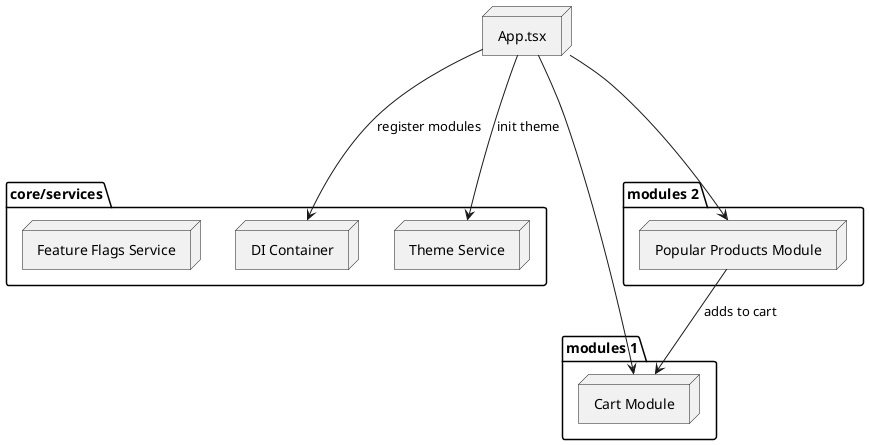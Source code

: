 @startuml
package "core/services" {
  node "DI Container" as DI
  node "Theme Service" as Theme
  node "Feature Flags Service" as FF
}

' Module nodes
package "modules 1" {
  node "Cart Module" as Cart
}

package "modules 2" {
  node "Popular Products Module" as Products
}

node "App.tsx" as App

' Dependencies
' DI --> Theme: manages
' DI --> FF: manages
' DI --> Cart: manages
' DI --> Products: manages

App ---> DI: register modules
App ---> Theme: init theme
App ---> Cart
App ---> Products

Products --> Cart: adds to cart
' Products --> Theme: uses
' Products --> FF: uses
@enduml
